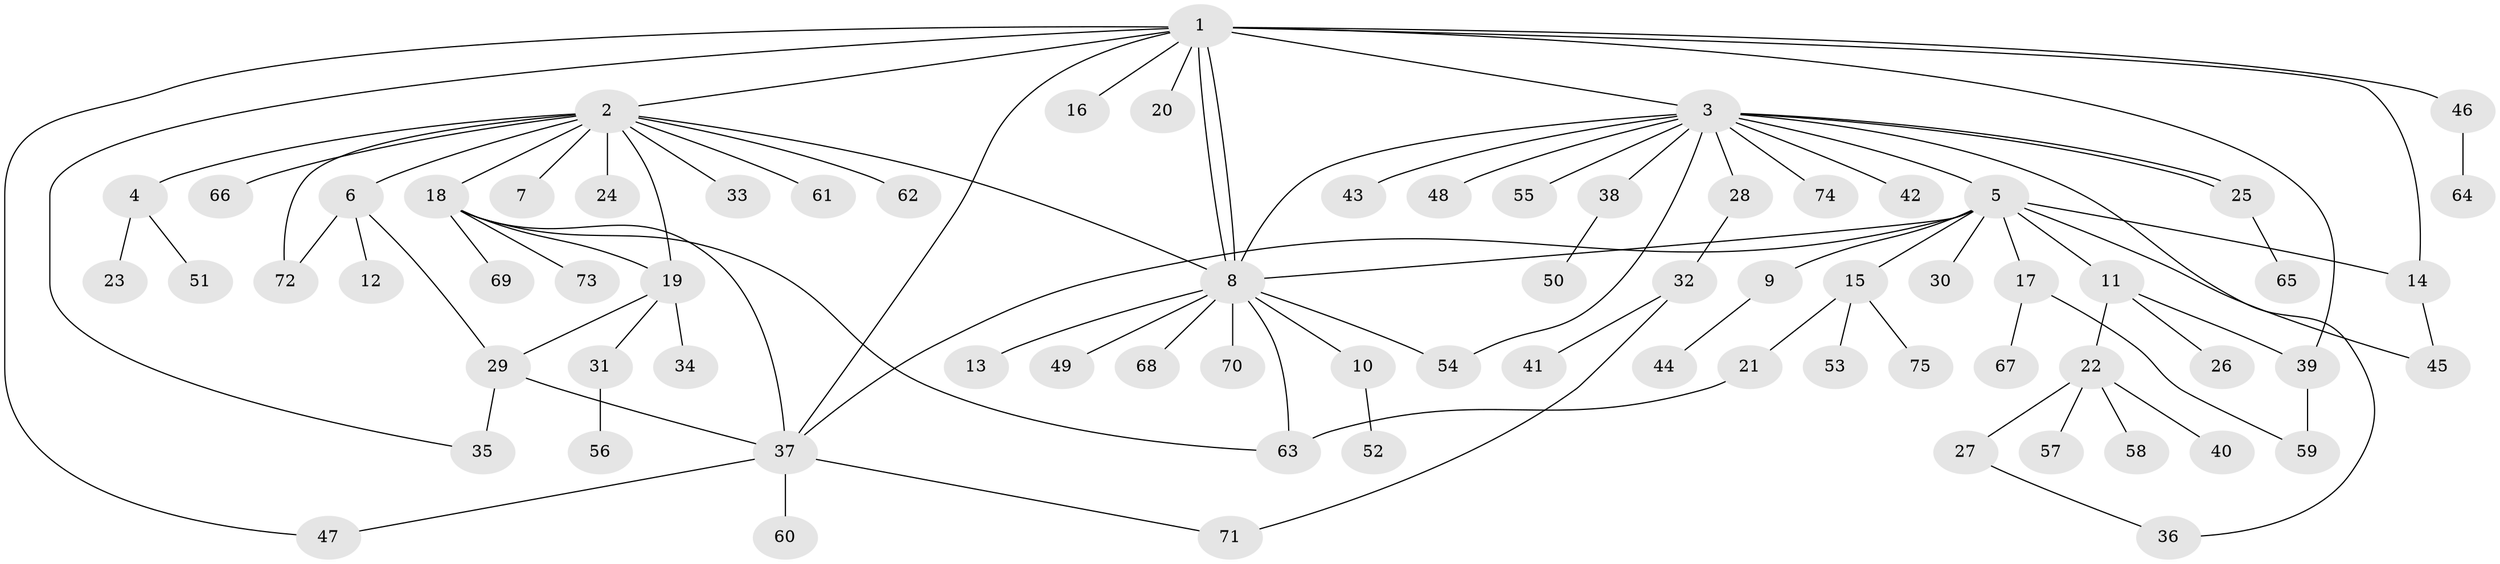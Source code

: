 // coarse degree distribution, {11: 0.038461538461538464, 15: 0.019230769230769232, 13: 0.019230769230769232, 2: 0.17307692307692307, 9: 0.019230769230769232, 3: 0.11538461538461539, 1: 0.5576923076923077, 10: 0.019230769230769232, 4: 0.038461538461538464}
// Generated by graph-tools (version 1.1) at 2025/23/03/03/25 07:23:54]
// undirected, 75 vertices, 96 edges
graph export_dot {
graph [start="1"]
  node [color=gray90,style=filled];
  1;
  2;
  3;
  4;
  5;
  6;
  7;
  8;
  9;
  10;
  11;
  12;
  13;
  14;
  15;
  16;
  17;
  18;
  19;
  20;
  21;
  22;
  23;
  24;
  25;
  26;
  27;
  28;
  29;
  30;
  31;
  32;
  33;
  34;
  35;
  36;
  37;
  38;
  39;
  40;
  41;
  42;
  43;
  44;
  45;
  46;
  47;
  48;
  49;
  50;
  51;
  52;
  53;
  54;
  55;
  56;
  57;
  58;
  59;
  60;
  61;
  62;
  63;
  64;
  65;
  66;
  67;
  68;
  69;
  70;
  71;
  72;
  73;
  74;
  75;
  1 -- 2;
  1 -- 3;
  1 -- 8;
  1 -- 8;
  1 -- 14;
  1 -- 16;
  1 -- 20;
  1 -- 35;
  1 -- 37;
  1 -- 39;
  1 -- 46;
  1 -- 47;
  2 -- 4;
  2 -- 6;
  2 -- 7;
  2 -- 8;
  2 -- 18;
  2 -- 19;
  2 -- 24;
  2 -- 33;
  2 -- 61;
  2 -- 62;
  2 -- 66;
  2 -- 72;
  3 -- 5;
  3 -- 8;
  3 -- 25;
  3 -- 25;
  3 -- 28;
  3 -- 36;
  3 -- 38;
  3 -- 42;
  3 -- 43;
  3 -- 48;
  3 -- 54;
  3 -- 55;
  3 -- 74;
  4 -- 23;
  4 -- 51;
  5 -- 8;
  5 -- 9;
  5 -- 11;
  5 -- 14;
  5 -- 15;
  5 -- 17;
  5 -- 30;
  5 -- 37;
  5 -- 45;
  6 -- 12;
  6 -- 29;
  6 -- 72;
  8 -- 10;
  8 -- 13;
  8 -- 49;
  8 -- 54;
  8 -- 63;
  8 -- 68;
  8 -- 70;
  9 -- 44;
  10 -- 52;
  11 -- 22;
  11 -- 26;
  11 -- 39;
  14 -- 45;
  15 -- 21;
  15 -- 53;
  15 -- 75;
  17 -- 59;
  17 -- 67;
  18 -- 19;
  18 -- 37;
  18 -- 63;
  18 -- 69;
  18 -- 73;
  19 -- 29;
  19 -- 31;
  19 -- 34;
  21 -- 63;
  22 -- 27;
  22 -- 40;
  22 -- 57;
  22 -- 58;
  25 -- 65;
  27 -- 36;
  28 -- 32;
  29 -- 35;
  29 -- 37;
  31 -- 56;
  32 -- 41;
  32 -- 71;
  37 -- 47;
  37 -- 60;
  37 -- 71;
  38 -- 50;
  39 -- 59;
  46 -- 64;
}
